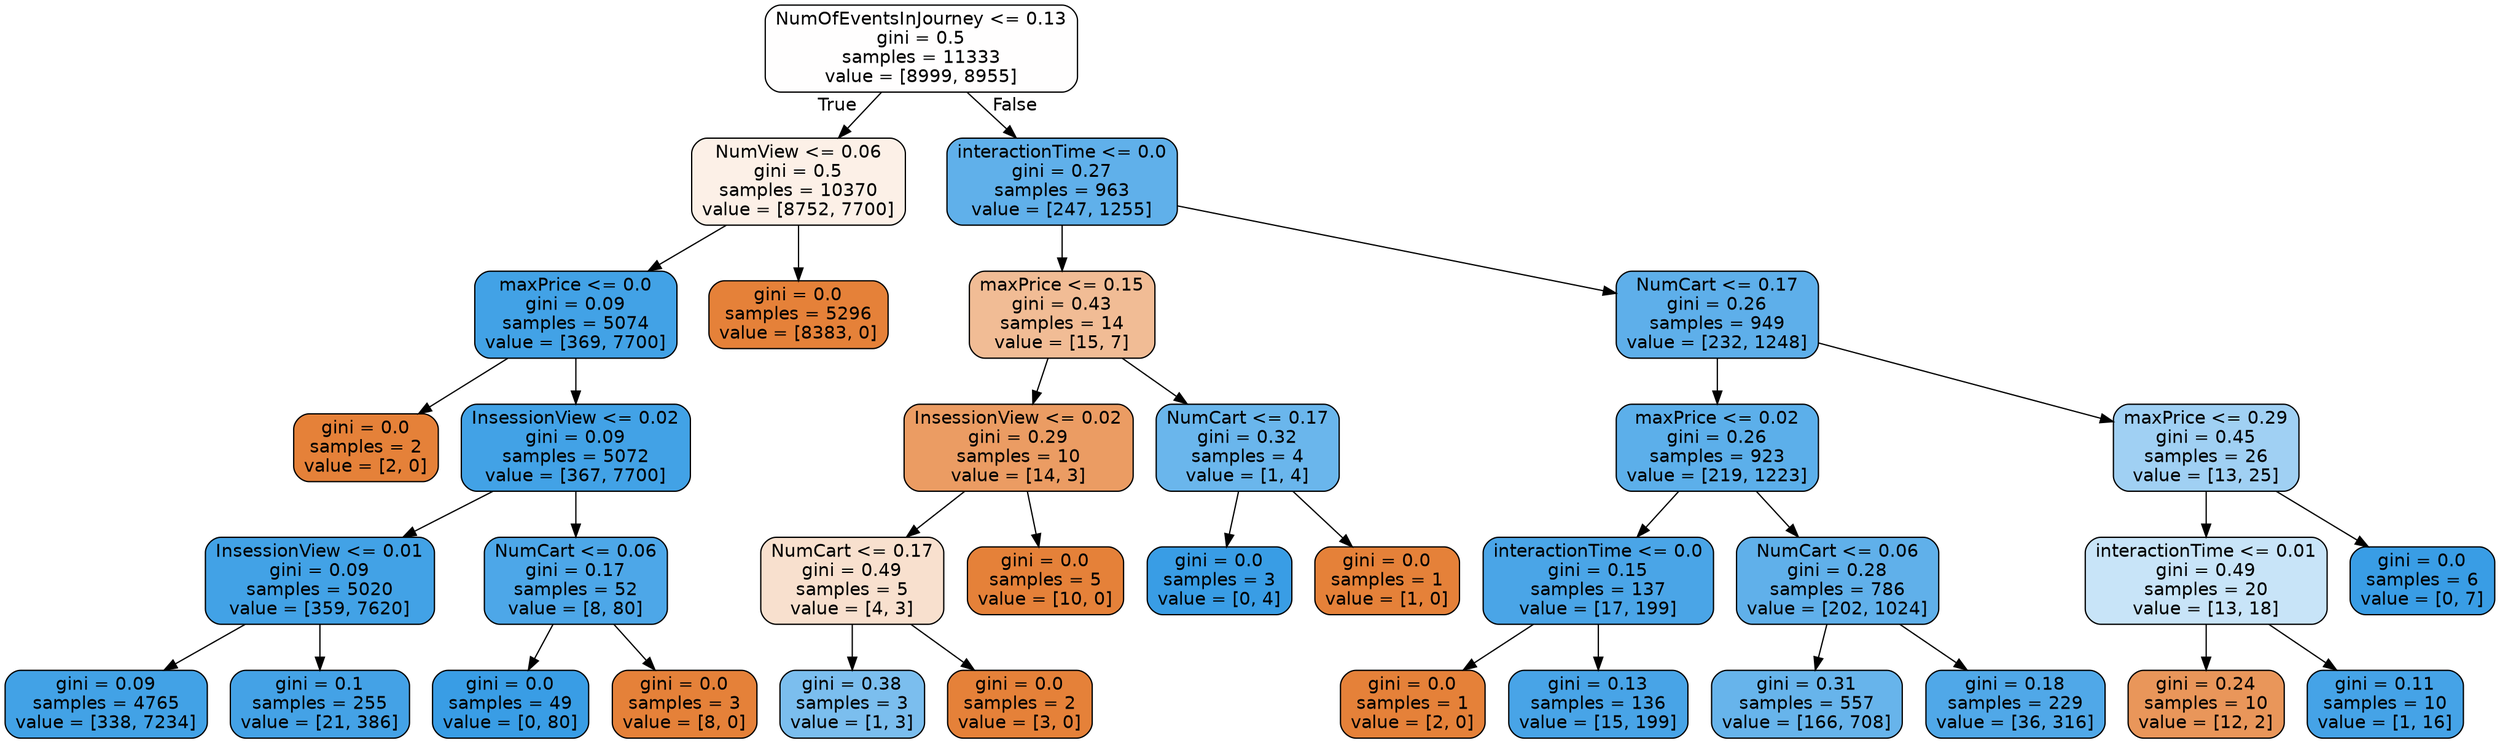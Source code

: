 digraph Tree {
node [shape=box, style="filled, rounded", color="black", fontname=helvetica] ;
edge [fontname=helvetica] ;
0 [label="NumOfEventsInJourney <= 0.13\ngini = 0.5\nsamples = 11333\nvalue = [8999, 8955]", fillcolor="#fffefe"] ;
1 [label="NumView <= 0.06\ngini = 0.5\nsamples = 10370\nvalue = [8752, 7700]", fillcolor="#fcf0e7"] ;
0 -> 1 [labeldistance=2.5, labelangle=45, headlabel="True"] ;
2 [label="maxPrice <= 0.0\ngini = 0.09\nsamples = 5074\nvalue = [369, 7700]", fillcolor="#42a2e6"] ;
1 -> 2 ;
3 [label="gini = 0.0\nsamples = 2\nvalue = [2, 0]", fillcolor="#e58139"] ;
2 -> 3 ;
4 [label="InsessionView <= 0.02\ngini = 0.09\nsamples = 5072\nvalue = [367, 7700]", fillcolor="#42a2e6"] ;
2 -> 4 ;
5 [label="InsessionView <= 0.01\ngini = 0.09\nsamples = 5020\nvalue = [359, 7620]", fillcolor="#42a2e6"] ;
4 -> 5 ;
6 [label="gini = 0.09\nsamples = 4765\nvalue = [338, 7234]", fillcolor="#42a2e6"] ;
5 -> 6 ;
7 [label="gini = 0.1\nsamples = 255\nvalue = [21, 386]", fillcolor="#44a2e6"] ;
5 -> 7 ;
8 [label="NumCart <= 0.06\ngini = 0.17\nsamples = 52\nvalue = [8, 80]", fillcolor="#4da7e8"] ;
4 -> 8 ;
9 [label="gini = 0.0\nsamples = 49\nvalue = [0, 80]", fillcolor="#399de5"] ;
8 -> 9 ;
10 [label="gini = 0.0\nsamples = 3\nvalue = [8, 0]", fillcolor="#e58139"] ;
8 -> 10 ;
11 [label="gini = 0.0\nsamples = 5296\nvalue = [8383, 0]", fillcolor="#e58139"] ;
1 -> 11 ;
12 [label="interactionTime <= 0.0\ngini = 0.27\nsamples = 963\nvalue = [247, 1255]", fillcolor="#60b0ea"] ;
0 -> 12 [labeldistance=2.5, labelangle=-45, headlabel="False"] ;
13 [label="maxPrice <= 0.15\ngini = 0.43\nsamples = 14\nvalue = [15, 7]", fillcolor="#f1bc95"] ;
12 -> 13 ;
14 [label="InsessionView <= 0.02\ngini = 0.29\nsamples = 10\nvalue = [14, 3]", fillcolor="#eb9c63"] ;
13 -> 14 ;
15 [label="NumCart <= 0.17\ngini = 0.49\nsamples = 5\nvalue = [4, 3]", fillcolor="#f8e0ce"] ;
14 -> 15 ;
16 [label="gini = 0.38\nsamples = 3\nvalue = [1, 3]", fillcolor="#7bbeee"] ;
15 -> 16 ;
17 [label="gini = 0.0\nsamples = 2\nvalue = [3, 0]", fillcolor="#e58139"] ;
15 -> 17 ;
18 [label="gini = 0.0\nsamples = 5\nvalue = [10, 0]", fillcolor="#e58139"] ;
14 -> 18 ;
19 [label="NumCart <= 0.17\ngini = 0.32\nsamples = 4\nvalue = [1, 4]", fillcolor="#6ab6ec"] ;
13 -> 19 ;
20 [label="gini = 0.0\nsamples = 3\nvalue = [0, 4]", fillcolor="#399de5"] ;
19 -> 20 ;
21 [label="gini = 0.0\nsamples = 1\nvalue = [1, 0]", fillcolor="#e58139"] ;
19 -> 21 ;
22 [label="NumCart <= 0.17\ngini = 0.26\nsamples = 949\nvalue = [232, 1248]", fillcolor="#5eafea"] ;
12 -> 22 ;
23 [label="maxPrice <= 0.02\ngini = 0.26\nsamples = 923\nvalue = [219, 1223]", fillcolor="#5cafea"] ;
22 -> 23 ;
24 [label="interactionTime <= 0.0\ngini = 0.15\nsamples = 137\nvalue = [17, 199]", fillcolor="#4aa5e7"] ;
23 -> 24 ;
25 [label="gini = 0.0\nsamples = 1\nvalue = [2, 0]", fillcolor="#e58139"] ;
24 -> 25 ;
26 [label="gini = 0.13\nsamples = 136\nvalue = [15, 199]", fillcolor="#48a4e7"] ;
24 -> 26 ;
27 [label="NumCart <= 0.06\ngini = 0.28\nsamples = 786\nvalue = [202, 1024]", fillcolor="#60b0ea"] ;
23 -> 27 ;
28 [label="gini = 0.31\nsamples = 557\nvalue = [166, 708]", fillcolor="#67b4eb"] ;
27 -> 28 ;
29 [label="gini = 0.18\nsamples = 229\nvalue = [36, 316]", fillcolor="#50a8e8"] ;
27 -> 29 ;
30 [label="maxPrice <= 0.29\ngini = 0.45\nsamples = 26\nvalue = [13, 25]", fillcolor="#a0d0f3"] ;
22 -> 30 ;
31 [label="interactionTime <= 0.01\ngini = 0.49\nsamples = 20\nvalue = [13, 18]", fillcolor="#c8e4f8"] ;
30 -> 31 ;
32 [label="gini = 0.24\nsamples = 10\nvalue = [12, 2]", fillcolor="#e9965a"] ;
31 -> 32 ;
33 [label="gini = 0.11\nsamples = 10\nvalue = [1, 16]", fillcolor="#45a3e7"] ;
31 -> 33 ;
34 [label="gini = 0.0\nsamples = 6\nvalue = [0, 7]", fillcolor="#399de5"] ;
30 -> 34 ;
}